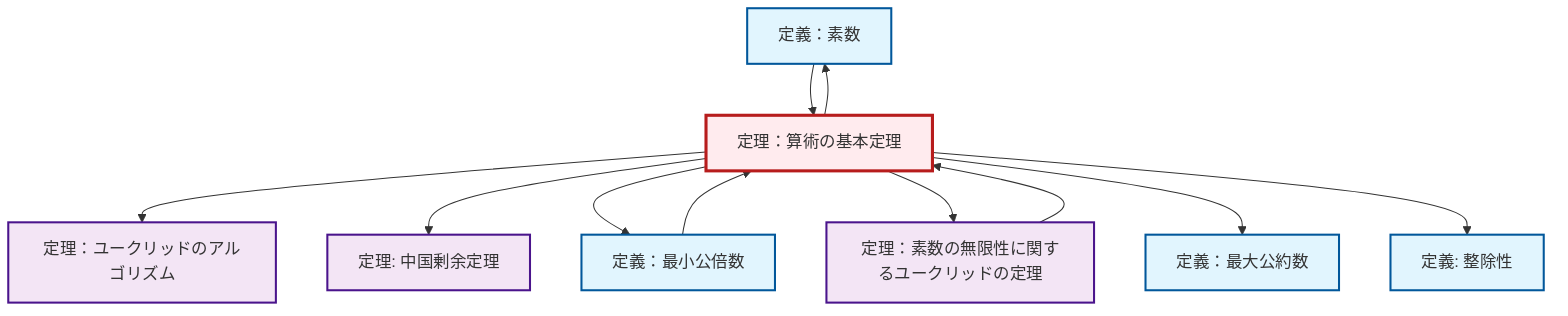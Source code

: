 graph TD
    classDef definition fill:#e1f5fe,stroke:#01579b,stroke-width:2px
    classDef theorem fill:#f3e5f5,stroke:#4a148c,stroke-width:2px
    classDef axiom fill:#fff3e0,stroke:#e65100,stroke-width:2px
    classDef example fill:#e8f5e9,stroke:#1b5e20,stroke-width:2px
    classDef current fill:#ffebee,stroke:#b71c1c,stroke-width:3px
    def-prime["定義：素数"]:::definition
    def-divisibility["定義: 整除性"]:::definition
    thm-euclid-infinitude-primes["定理：素数の無限性に関するユークリッドの定理"]:::theorem
    thm-chinese-remainder["定理: 中国剰余定理"]:::theorem
    thm-euclidean-algorithm["定理：ユークリッドのアルゴリズム"]:::theorem
    thm-fundamental-arithmetic["定理：算術の基本定理"]:::theorem
    def-gcd["定義：最大公約数"]:::definition
    def-lcm["定義：最小公倍数"]:::definition
    def-lcm --> thm-fundamental-arithmetic
    thm-fundamental-arithmetic --> thm-euclidean-algorithm
    thm-fundamental-arithmetic --> thm-chinese-remainder
    thm-fundamental-arithmetic --> def-lcm
    thm-fundamental-arithmetic --> thm-euclid-infinitude-primes
    thm-fundamental-arithmetic --> def-gcd
    thm-fundamental-arithmetic --> def-divisibility
    thm-euclid-infinitude-primes --> thm-fundamental-arithmetic
    def-prime --> thm-fundamental-arithmetic
    thm-fundamental-arithmetic --> def-prime
    class thm-fundamental-arithmetic current